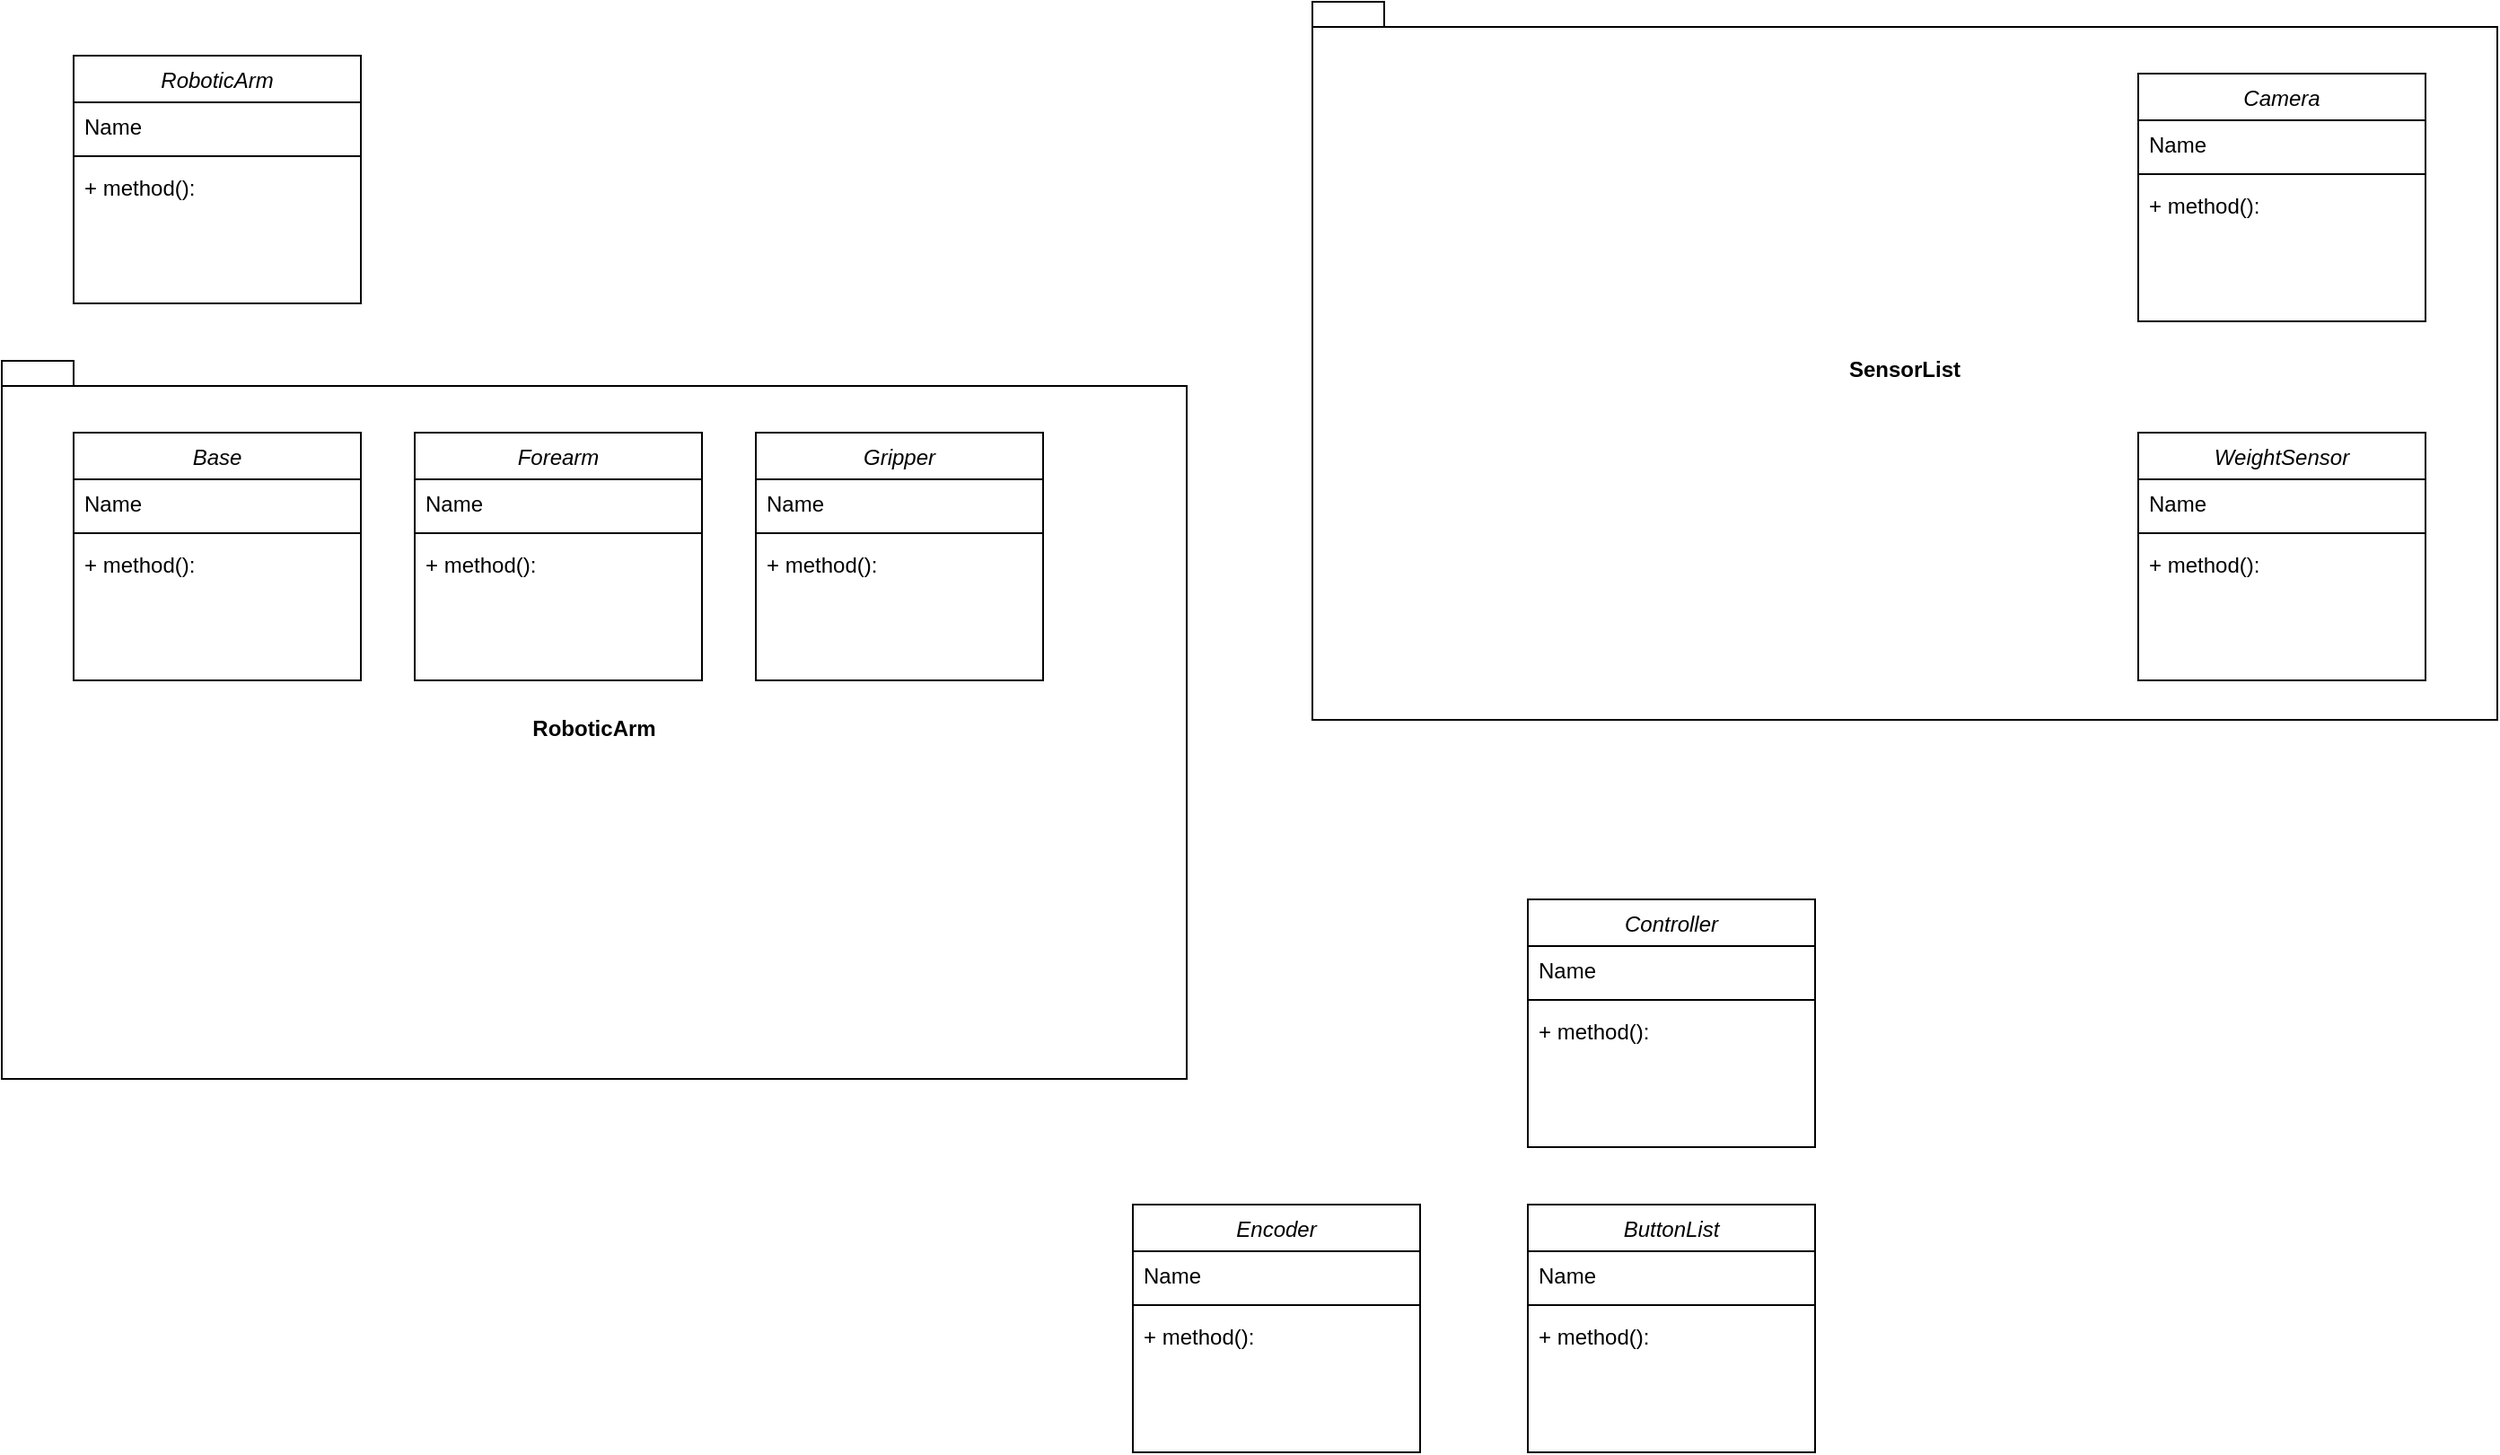 <mxfile version="24.3.1" type="github">
  <diagram id="C5RBs43oDa-KdzZeNtuy" name="Page-1">
    <mxGraphModel dx="2140" dy="696" grid="1" gridSize="10" guides="1" tooltips="1" connect="1" arrows="1" fold="1" page="1" pageScale="1" pageWidth="827" pageHeight="1169" math="0" shadow="0">
      <root>
        <mxCell id="WIyWlLk6GJQsqaUBKTNV-0" />
        <mxCell id="WIyWlLk6GJQsqaUBKTNV-1" parent="WIyWlLk6GJQsqaUBKTNV-0" />
        <mxCell id="GrWi4ngUaVrdhrps9czZ-21" value="SensorList" style="shape=folder;fontStyle=1;spacingTop=10;tabWidth=40;tabHeight=14;tabPosition=left;html=1;whiteSpace=wrap;" vertex="1" parent="WIyWlLk6GJQsqaUBKTNV-1">
          <mxGeometry x="130" width="660" height="400" as="geometry" />
        </mxCell>
        <mxCell id="GrWi4ngUaVrdhrps9czZ-20" value="RoboticArm" style="shape=folder;fontStyle=1;spacingTop=10;tabWidth=40;tabHeight=14;tabPosition=left;html=1;whiteSpace=wrap;" vertex="1" parent="WIyWlLk6GJQsqaUBKTNV-1">
          <mxGeometry x="-600" y="200" width="660" height="400" as="geometry" />
        </mxCell>
        <mxCell id="zkfFHV4jXpPFQw0GAbJ--0" value="RoboticArm" style="swimlane;fontStyle=2;align=center;verticalAlign=top;childLayout=stackLayout;horizontal=1;startSize=26;horizontalStack=0;resizeParent=1;resizeLast=0;collapsible=1;marginBottom=0;rounded=0;shadow=0;strokeWidth=1;" parent="WIyWlLk6GJQsqaUBKTNV-1" vertex="1">
          <mxGeometry x="-560" y="30" width="160" height="138" as="geometry">
            <mxRectangle x="230" y="140" width="160" height="26" as="alternateBounds" />
          </mxGeometry>
        </mxCell>
        <mxCell id="zkfFHV4jXpPFQw0GAbJ--1" value="Name" style="text;align=left;verticalAlign=top;spacingLeft=4;spacingRight=4;overflow=hidden;rotatable=0;points=[[0,0.5],[1,0.5]];portConstraint=eastwest;" parent="zkfFHV4jXpPFQw0GAbJ--0" vertex="1">
          <mxGeometry y="26" width="160" height="26" as="geometry" />
        </mxCell>
        <mxCell id="zkfFHV4jXpPFQw0GAbJ--4" value="" style="line;html=1;strokeWidth=1;align=left;verticalAlign=middle;spacingTop=-1;spacingLeft=3;spacingRight=3;rotatable=0;labelPosition=right;points=[];portConstraint=eastwest;" parent="zkfFHV4jXpPFQw0GAbJ--0" vertex="1">
          <mxGeometry y="52" width="160" height="8" as="geometry" />
        </mxCell>
        <mxCell id="zkfFHV4jXpPFQw0GAbJ--5" value="+ method():" style="text;align=left;verticalAlign=top;spacingLeft=4;spacingRight=4;overflow=hidden;rotatable=0;points=[[0,0.5],[1,0.5]];portConstraint=eastwest;" parent="zkfFHV4jXpPFQw0GAbJ--0" vertex="1">
          <mxGeometry y="60" width="160" height="26" as="geometry" />
        </mxCell>
        <mxCell id="GrWi4ngUaVrdhrps9czZ-0" value="Camera" style="swimlane;fontStyle=2;align=center;verticalAlign=top;childLayout=stackLayout;horizontal=1;startSize=26;horizontalStack=0;resizeParent=1;resizeLast=0;collapsible=1;marginBottom=0;rounded=0;shadow=0;strokeWidth=1;" vertex="1" parent="WIyWlLk6GJQsqaUBKTNV-1">
          <mxGeometry x="590" y="40" width="160" height="138" as="geometry">
            <mxRectangle x="230" y="140" width="160" height="26" as="alternateBounds" />
          </mxGeometry>
        </mxCell>
        <mxCell id="GrWi4ngUaVrdhrps9czZ-1" value="Name" style="text;align=left;verticalAlign=top;spacingLeft=4;spacingRight=4;overflow=hidden;rotatable=0;points=[[0,0.5],[1,0.5]];portConstraint=eastwest;" vertex="1" parent="GrWi4ngUaVrdhrps9czZ-0">
          <mxGeometry y="26" width="160" height="26" as="geometry" />
        </mxCell>
        <mxCell id="GrWi4ngUaVrdhrps9czZ-2" value="" style="line;html=1;strokeWidth=1;align=left;verticalAlign=middle;spacingTop=-1;spacingLeft=3;spacingRight=3;rotatable=0;labelPosition=right;points=[];portConstraint=eastwest;" vertex="1" parent="GrWi4ngUaVrdhrps9czZ-0">
          <mxGeometry y="52" width="160" height="8" as="geometry" />
        </mxCell>
        <mxCell id="GrWi4ngUaVrdhrps9czZ-3" value="+ method():" style="text;align=left;verticalAlign=top;spacingLeft=4;spacingRight=4;overflow=hidden;rotatable=0;points=[[0,0.5],[1,0.5]];portConstraint=eastwest;" vertex="1" parent="GrWi4ngUaVrdhrps9czZ-0">
          <mxGeometry y="60" width="160" height="26" as="geometry" />
        </mxCell>
        <mxCell id="GrWi4ngUaVrdhrps9czZ-4" value="WeightSensor" style="swimlane;fontStyle=2;align=center;verticalAlign=top;childLayout=stackLayout;horizontal=1;startSize=26;horizontalStack=0;resizeParent=1;resizeLast=0;collapsible=1;marginBottom=0;rounded=0;shadow=0;strokeWidth=1;" vertex="1" parent="WIyWlLk6GJQsqaUBKTNV-1">
          <mxGeometry x="590" y="240" width="160" height="138" as="geometry">
            <mxRectangle x="230" y="140" width="160" height="26" as="alternateBounds" />
          </mxGeometry>
        </mxCell>
        <mxCell id="GrWi4ngUaVrdhrps9czZ-5" value="Name" style="text;align=left;verticalAlign=top;spacingLeft=4;spacingRight=4;overflow=hidden;rotatable=0;points=[[0,0.5],[1,0.5]];portConstraint=eastwest;" vertex="1" parent="GrWi4ngUaVrdhrps9czZ-4">
          <mxGeometry y="26" width="160" height="26" as="geometry" />
        </mxCell>
        <mxCell id="GrWi4ngUaVrdhrps9czZ-6" value="" style="line;html=1;strokeWidth=1;align=left;verticalAlign=middle;spacingTop=-1;spacingLeft=3;spacingRight=3;rotatable=0;labelPosition=right;points=[];portConstraint=eastwest;" vertex="1" parent="GrWi4ngUaVrdhrps9czZ-4">
          <mxGeometry y="52" width="160" height="8" as="geometry" />
        </mxCell>
        <mxCell id="GrWi4ngUaVrdhrps9czZ-7" value="+ method():" style="text;align=left;verticalAlign=top;spacingLeft=4;spacingRight=4;overflow=hidden;rotatable=0;points=[[0,0.5],[1,0.5]];portConstraint=eastwest;" vertex="1" parent="GrWi4ngUaVrdhrps9czZ-4">
          <mxGeometry y="60" width="160" height="26" as="geometry" />
        </mxCell>
        <mxCell id="GrWi4ngUaVrdhrps9czZ-8" value="Gripper" style="swimlane;fontStyle=2;align=center;verticalAlign=top;childLayout=stackLayout;horizontal=1;startSize=26;horizontalStack=0;resizeParent=1;resizeLast=0;collapsible=1;marginBottom=0;rounded=0;shadow=0;strokeWidth=1;" vertex="1" parent="WIyWlLk6GJQsqaUBKTNV-1">
          <mxGeometry x="-180" y="240" width="160" height="138" as="geometry">
            <mxRectangle x="230" y="140" width="160" height="26" as="alternateBounds" />
          </mxGeometry>
        </mxCell>
        <mxCell id="GrWi4ngUaVrdhrps9czZ-9" value="Name" style="text;align=left;verticalAlign=top;spacingLeft=4;spacingRight=4;overflow=hidden;rotatable=0;points=[[0,0.5],[1,0.5]];portConstraint=eastwest;" vertex="1" parent="GrWi4ngUaVrdhrps9czZ-8">
          <mxGeometry y="26" width="160" height="26" as="geometry" />
        </mxCell>
        <mxCell id="GrWi4ngUaVrdhrps9czZ-10" value="" style="line;html=1;strokeWidth=1;align=left;verticalAlign=middle;spacingTop=-1;spacingLeft=3;spacingRight=3;rotatable=0;labelPosition=right;points=[];portConstraint=eastwest;" vertex="1" parent="GrWi4ngUaVrdhrps9czZ-8">
          <mxGeometry y="52" width="160" height="8" as="geometry" />
        </mxCell>
        <mxCell id="GrWi4ngUaVrdhrps9czZ-11" value="+ method():" style="text;align=left;verticalAlign=top;spacingLeft=4;spacingRight=4;overflow=hidden;rotatable=0;points=[[0,0.5],[1,0.5]];portConstraint=eastwest;" vertex="1" parent="GrWi4ngUaVrdhrps9czZ-8">
          <mxGeometry y="60" width="160" height="26" as="geometry" />
        </mxCell>
        <mxCell id="GrWi4ngUaVrdhrps9czZ-12" value="Base" style="swimlane;fontStyle=2;align=center;verticalAlign=top;childLayout=stackLayout;horizontal=1;startSize=26;horizontalStack=0;resizeParent=1;resizeLast=0;collapsible=1;marginBottom=0;rounded=0;shadow=0;strokeWidth=1;" vertex="1" parent="WIyWlLk6GJQsqaUBKTNV-1">
          <mxGeometry x="-560" y="240" width="160" height="138" as="geometry">
            <mxRectangle x="230" y="140" width="160" height="26" as="alternateBounds" />
          </mxGeometry>
        </mxCell>
        <mxCell id="GrWi4ngUaVrdhrps9czZ-13" value="Name" style="text;align=left;verticalAlign=top;spacingLeft=4;spacingRight=4;overflow=hidden;rotatable=0;points=[[0,0.5],[1,0.5]];portConstraint=eastwest;" vertex="1" parent="GrWi4ngUaVrdhrps9czZ-12">
          <mxGeometry y="26" width="160" height="26" as="geometry" />
        </mxCell>
        <mxCell id="GrWi4ngUaVrdhrps9czZ-14" value="" style="line;html=1;strokeWidth=1;align=left;verticalAlign=middle;spacingTop=-1;spacingLeft=3;spacingRight=3;rotatable=0;labelPosition=right;points=[];portConstraint=eastwest;" vertex="1" parent="GrWi4ngUaVrdhrps9czZ-12">
          <mxGeometry y="52" width="160" height="8" as="geometry" />
        </mxCell>
        <mxCell id="GrWi4ngUaVrdhrps9czZ-15" value="+ method():" style="text;align=left;verticalAlign=top;spacingLeft=4;spacingRight=4;overflow=hidden;rotatable=0;points=[[0,0.5],[1,0.5]];portConstraint=eastwest;" vertex="1" parent="GrWi4ngUaVrdhrps9czZ-12">
          <mxGeometry y="60" width="160" height="26" as="geometry" />
        </mxCell>
        <mxCell id="GrWi4ngUaVrdhrps9czZ-16" value="Forearm" style="swimlane;fontStyle=2;align=center;verticalAlign=top;childLayout=stackLayout;horizontal=1;startSize=26;horizontalStack=0;resizeParent=1;resizeLast=0;collapsible=1;marginBottom=0;rounded=0;shadow=0;strokeWidth=1;" vertex="1" parent="WIyWlLk6GJQsqaUBKTNV-1">
          <mxGeometry x="-370" y="240" width="160" height="138" as="geometry">
            <mxRectangle x="230" y="140" width="160" height="26" as="alternateBounds" />
          </mxGeometry>
        </mxCell>
        <mxCell id="GrWi4ngUaVrdhrps9czZ-17" value="Name" style="text;align=left;verticalAlign=top;spacingLeft=4;spacingRight=4;overflow=hidden;rotatable=0;points=[[0,0.5],[1,0.5]];portConstraint=eastwest;" vertex="1" parent="GrWi4ngUaVrdhrps9czZ-16">
          <mxGeometry y="26" width="160" height="26" as="geometry" />
        </mxCell>
        <mxCell id="GrWi4ngUaVrdhrps9czZ-18" value="" style="line;html=1;strokeWidth=1;align=left;verticalAlign=middle;spacingTop=-1;spacingLeft=3;spacingRight=3;rotatable=0;labelPosition=right;points=[];portConstraint=eastwest;" vertex="1" parent="GrWi4ngUaVrdhrps9czZ-16">
          <mxGeometry y="52" width="160" height="8" as="geometry" />
        </mxCell>
        <mxCell id="GrWi4ngUaVrdhrps9czZ-19" value="+ method():" style="text;align=left;verticalAlign=top;spacingLeft=4;spacingRight=4;overflow=hidden;rotatable=0;points=[[0,0.5],[1,0.5]];portConstraint=eastwest;" vertex="1" parent="GrWi4ngUaVrdhrps9czZ-16">
          <mxGeometry y="60" width="160" height="26" as="geometry" />
        </mxCell>
        <mxCell id="GrWi4ngUaVrdhrps9czZ-23" value="Controller" style="swimlane;fontStyle=2;align=center;verticalAlign=top;childLayout=stackLayout;horizontal=1;startSize=26;horizontalStack=0;resizeParent=1;resizeLast=0;collapsible=1;marginBottom=0;rounded=0;shadow=0;strokeWidth=1;" vertex="1" parent="WIyWlLk6GJQsqaUBKTNV-1">
          <mxGeometry x="250" y="500" width="160" height="138" as="geometry">
            <mxRectangle x="230" y="140" width="160" height="26" as="alternateBounds" />
          </mxGeometry>
        </mxCell>
        <mxCell id="GrWi4ngUaVrdhrps9czZ-24" value="Name" style="text;align=left;verticalAlign=top;spacingLeft=4;spacingRight=4;overflow=hidden;rotatable=0;points=[[0,0.5],[1,0.5]];portConstraint=eastwest;" vertex="1" parent="GrWi4ngUaVrdhrps9czZ-23">
          <mxGeometry y="26" width="160" height="26" as="geometry" />
        </mxCell>
        <mxCell id="GrWi4ngUaVrdhrps9czZ-25" value="" style="line;html=1;strokeWidth=1;align=left;verticalAlign=middle;spacingTop=-1;spacingLeft=3;spacingRight=3;rotatable=0;labelPosition=right;points=[];portConstraint=eastwest;" vertex="1" parent="GrWi4ngUaVrdhrps9czZ-23">
          <mxGeometry y="52" width="160" height="8" as="geometry" />
        </mxCell>
        <mxCell id="GrWi4ngUaVrdhrps9czZ-26" value="+ method():" style="text;align=left;verticalAlign=top;spacingLeft=4;spacingRight=4;overflow=hidden;rotatable=0;points=[[0,0.5],[1,0.5]];portConstraint=eastwest;" vertex="1" parent="GrWi4ngUaVrdhrps9czZ-23">
          <mxGeometry y="60" width="160" height="26" as="geometry" />
        </mxCell>
        <mxCell id="GrWi4ngUaVrdhrps9czZ-27" value="ButtonList" style="swimlane;fontStyle=2;align=center;verticalAlign=top;childLayout=stackLayout;horizontal=1;startSize=26;horizontalStack=0;resizeParent=1;resizeLast=0;collapsible=1;marginBottom=0;rounded=0;shadow=0;strokeWidth=1;" vertex="1" parent="WIyWlLk6GJQsqaUBKTNV-1">
          <mxGeometry x="250" y="670" width="160" height="138" as="geometry">
            <mxRectangle x="230" y="140" width="160" height="26" as="alternateBounds" />
          </mxGeometry>
        </mxCell>
        <mxCell id="GrWi4ngUaVrdhrps9czZ-28" value="Name" style="text;align=left;verticalAlign=top;spacingLeft=4;spacingRight=4;overflow=hidden;rotatable=0;points=[[0,0.5],[1,0.5]];portConstraint=eastwest;" vertex="1" parent="GrWi4ngUaVrdhrps9czZ-27">
          <mxGeometry y="26" width="160" height="26" as="geometry" />
        </mxCell>
        <mxCell id="GrWi4ngUaVrdhrps9czZ-29" value="" style="line;html=1;strokeWidth=1;align=left;verticalAlign=middle;spacingTop=-1;spacingLeft=3;spacingRight=3;rotatable=0;labelPosition=right;points=[];portConstraint=eastwest;" vertex="1" parent="GrWi4ngUaVrdhrps9czZ-27">
          <mxGeometry y="52" width="160" height="8" as="geometry" />
        </mxCell>
        <mxCell id="GrWi4ngUaVrdhrps9czZ-30" value="+ method():" style="text;align=left;verticalAlign=top;spacingLeft=4;spacingRight=4;overflow=hidden;rotatable=0;points=[[0,0.5],[1,0.5]];portConstraint=eastwest;" vertex="1" parent="GrWi4ngUaVrdhrps9czZ-27">
          <mxGeometry y="60" width="160" height="26" as="geometry" />
        </mxCell>
        <mxCell id="GrWi4ngUaVrdhrps9czZ-31" value="Encoder" style="swimlane;fontStyle=2;align=center;verticalAlign=top;childLayout=stackLayout;horizontal=1;startSize=26;horizontalStack=0;resizeParent=1;resizeLast=0;collapsible=1;marginBottom=0;rounded=0;shadow=0;strokeWidth=1;" vertex="1" parent="WIyWlLk6GJQsqaUBKTNV-1">
          <mxGeometry x="30" y="670" width="160" height="138" as="geometry">
            <mxRectangle x="230" y="140" width="160" height="26" as="alternateBounds" />
          </mxGeometry>
        </mxCell>
        <mxCell id="GrWi4ngUaVrdhrps9czZ-32" value="Name" style="text;align=left;verticalAlign=top;spacingLeft=4;spacingRight=4;overflow=hidden;rotatable=0;points=[[0,0.5],[1,0.5]];portConstraint=eastwest;" vertex="1" parent="GrWi4ngUaVrdhrps9czZ-31">
          <mxGeometry y="26" width="160" height="26" as="geometry" />
        </mxCell>
        <mxCell id="GrWi4ngUaVrdhrps9czZ-33" value="" style="line;html=1;strokeWidth=1;align=left;verticalAlign=middle;spacingTop=-1;spacingLeft=3;spacingRight=3;rotatable=0;labelPosition=right;points=[];portConstraint=eastwest;" vertex="1" parent="GrWi4ngUaVrdhrps9czZ-31">
          <mxGeometry y="52" width="160" height="8" as="geometry" />
        </mxCell>
        <mxCell id="GrWi4ngUaVrdhrps9czZ-34" value="+ method():" style="text;align=left;verticalAlign=top;spacingLeft=4;spacingRight=4;overflow=hidden;rotatable=0;points=[[0,0.5],[1,0.5]];portConstraint=eastwest;" vertex="1" parent="GrWi4ngUaVrdhrps9czZ-31">
          <mxGeometry y="60" width="160" height="26" as="geometry" />
        </mxCell>
      </root>
    </mxGraphModel>
  </diagram>
</mxfile>
